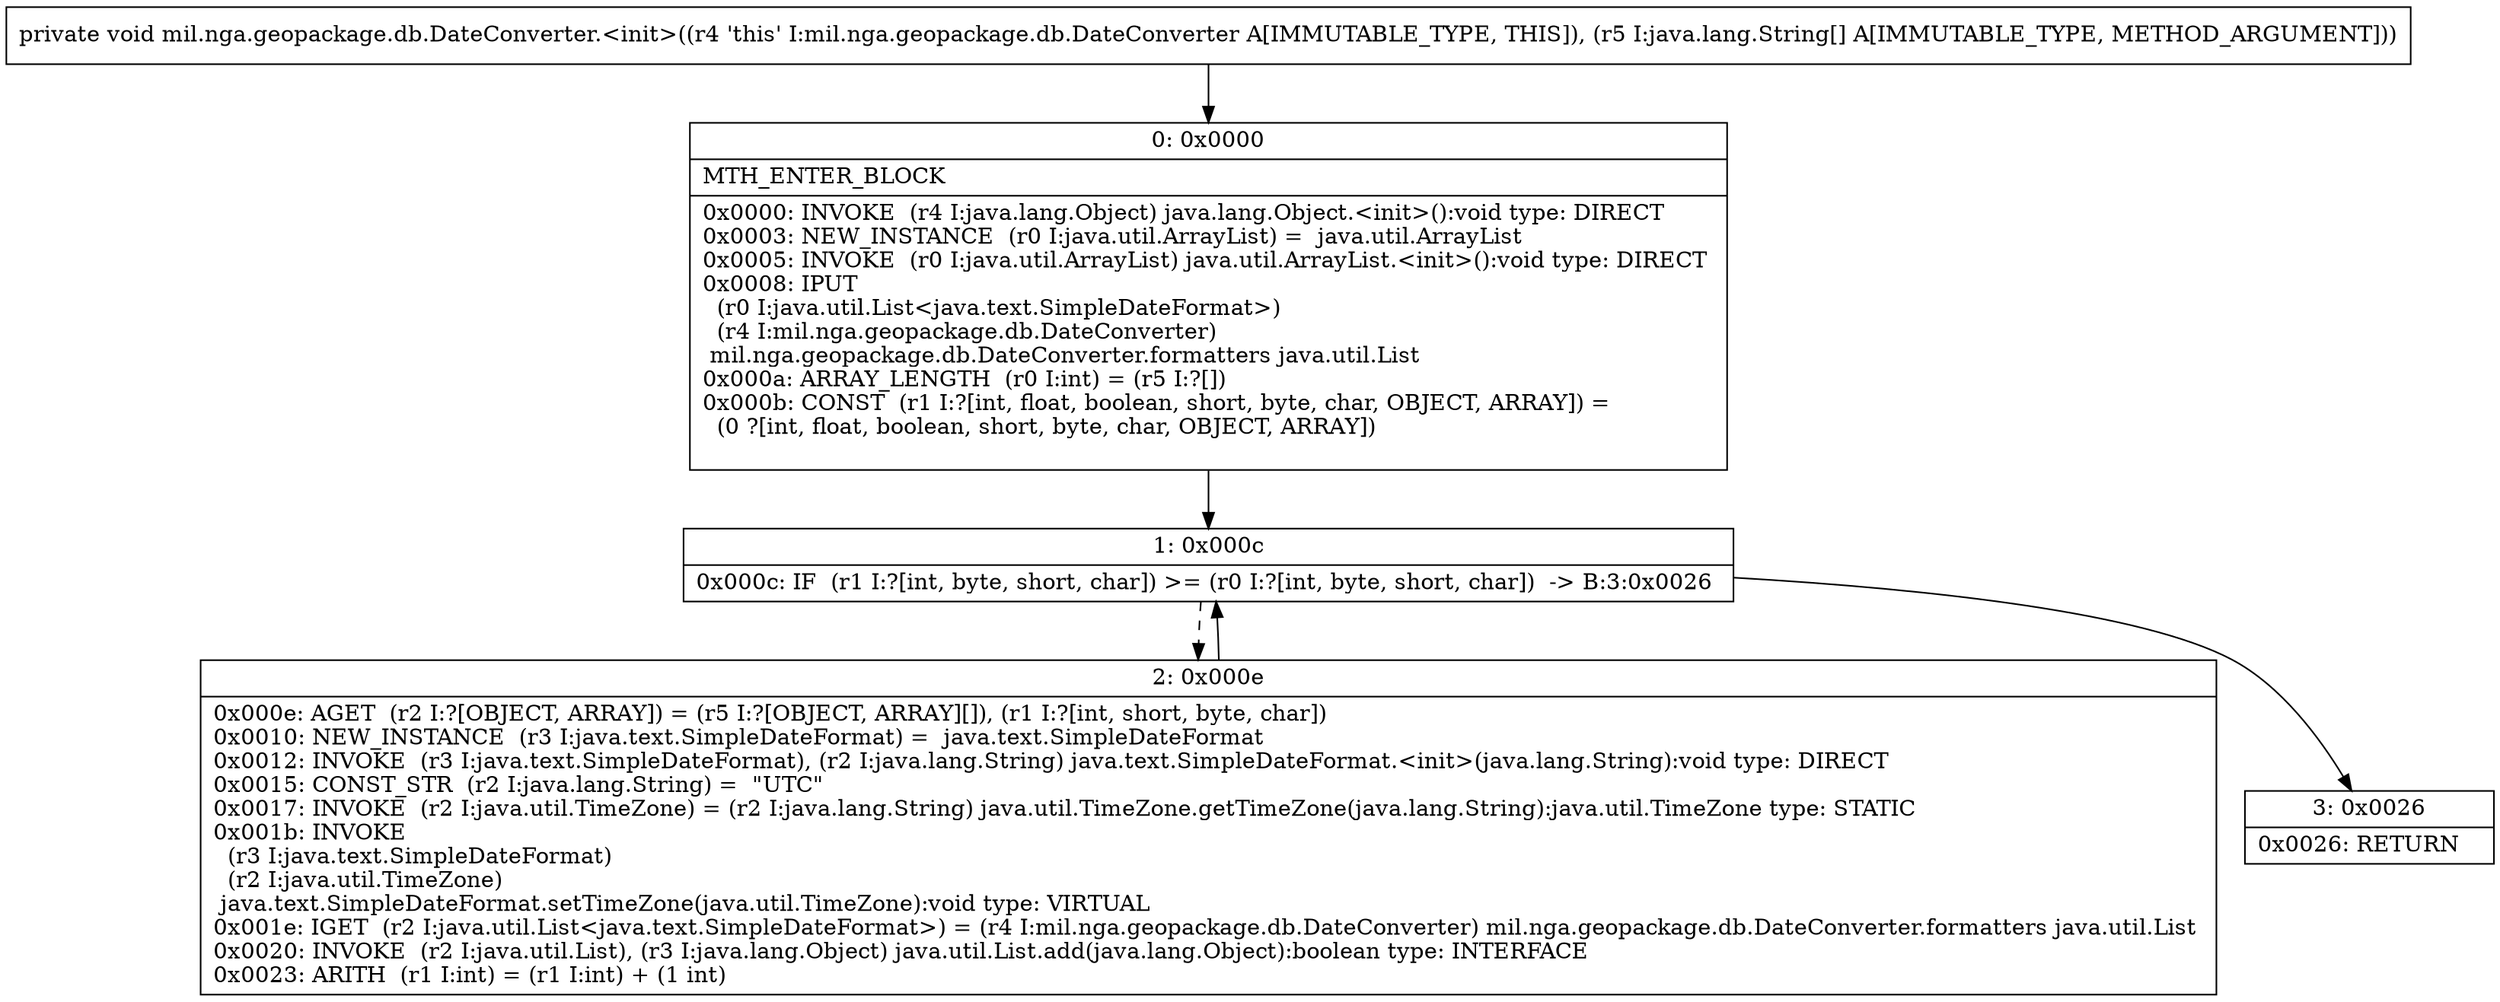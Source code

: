 digraph "CFG formil.nga.geopackage.db.DateConverter.\<init\>([Ljava\/lang\/String;)V" {
Node_0 [shape=record,label="{0\:\ 0x0000|MTH_ENTER_BLOCK\l|0x0000: INVOKE  (r4 I:java.lang.Object) java.lang.Object.\<init\>():void type: DIRECT \l0x0003: NEW_INSTANCE  (r0 I:java.util.ArrayList) =  java.util.ArrayList \l0x0005: INVOKE  (r0 I:java.util.ArrayList) java.util.ArrayList.\<init\>():void type: DIRECT \l0x0008: IPUT  \l  (r0 I:java.util.List\<java.text.SimpleDateFormat\>)\l  (r4 I:mil.nga.geopackage.db.DateConverter)\l mil.nga.geopackage.db.DateConverter.formatters java.util.List \l0x000a: ARRAY_LENGTH  (r0 I:int) = (r5 I:?[]) \l0x000b: CONST  (r1 I:?[int, float, boolean, short, byte, char, OBJECT, ARRAY]) = \l  (0 ?[int, float, boolean, short, byte, char, OBJECT, ARRAY])\l \l}"];
Node_1 [shape=record,label="{1\:\ 0x000c|0x000c: IF  (r1 I:?[int, byte, short, char]) \>= (r0 I:?[int, byte, short, char])  \-\> B:3:0x0026 \l}"];
Node_2 [shape=record,label="{2\:\ 0x000e|0x000e: AGET  (r2 I:?[OBJECT, ARRAY]) = (r5 I:?[OBJECT, ARRAY][]), (r1 I:?[int, short, byte, char]) \l0x0010: NEW_INSTANCE  (r3 I:java.text.SimpleDateFormat) =  java.text.SimpleDateFormat \l0x0012: INVOKE  (r3 I:java.text.SimpleDateFormat), (r2 I:java.lang.String) java.text.SimpleDateFormat.\<init\>(java.lang.String):void type: DIRECT \l0x0015: CONST_STR  (r2 I:java.lang.String) =  \"UTC\" \l0x0017: INVOKE  (r2 I:java.util.TimeZone) = (r2 I:java.lang.String) java.util.TimeZone.getTimeZone(java.lang.String):java.util.TimeZone type: STATIC \l0x001b: INVOKE  \l  (r3 I:java.text.SimpleDateFormat)\l  (r2 I:java.util.TimeZone)\l java.text.SimpleDateFormat.setTimeZone(java.util.TimeZone):void type: VIRTUAL \l0x001e: IGET  (r2 I:java.util.List\<java.text.SimpleDateFormat\>) = (r4 I:mil.nga.geopackage.db.DateConverter) mil.nga.geopackage.db.DateConverter.formatters java.util.List \l0x0020: INVOKE  (r2 I:java.util.List), (r3 I:java.lang.Object) java.util.List.add(java.lang.Object):boolean type: INTERFACE \l0x0023: ARITH  (r1 I:int) = (r1 I:int) + (1 int) \l}"];
Node_3 [shape=record,label="{3\:\ 0x0026|0x0026: RETURN   \l}"];
MethodNode[shape=record,label="{private void mil.nga.geopackage.db.DateConverter.\<init\>((r4 'this' I:mil.nga.geopackage.db.DateConverter A[IMMUTABLE_TYPE, THIS]), (r5 I:java.lang.String[] A[IMMUTABLE_TYPE, METHOD_ARGUMENT])) }"];
MethodNode -> Node_0;
Node_0 -> Node_1;
Node_1 -> Node_2[style=dashed];
Node_1 -> Node_3;
Node_2 -> Node_1;
}

